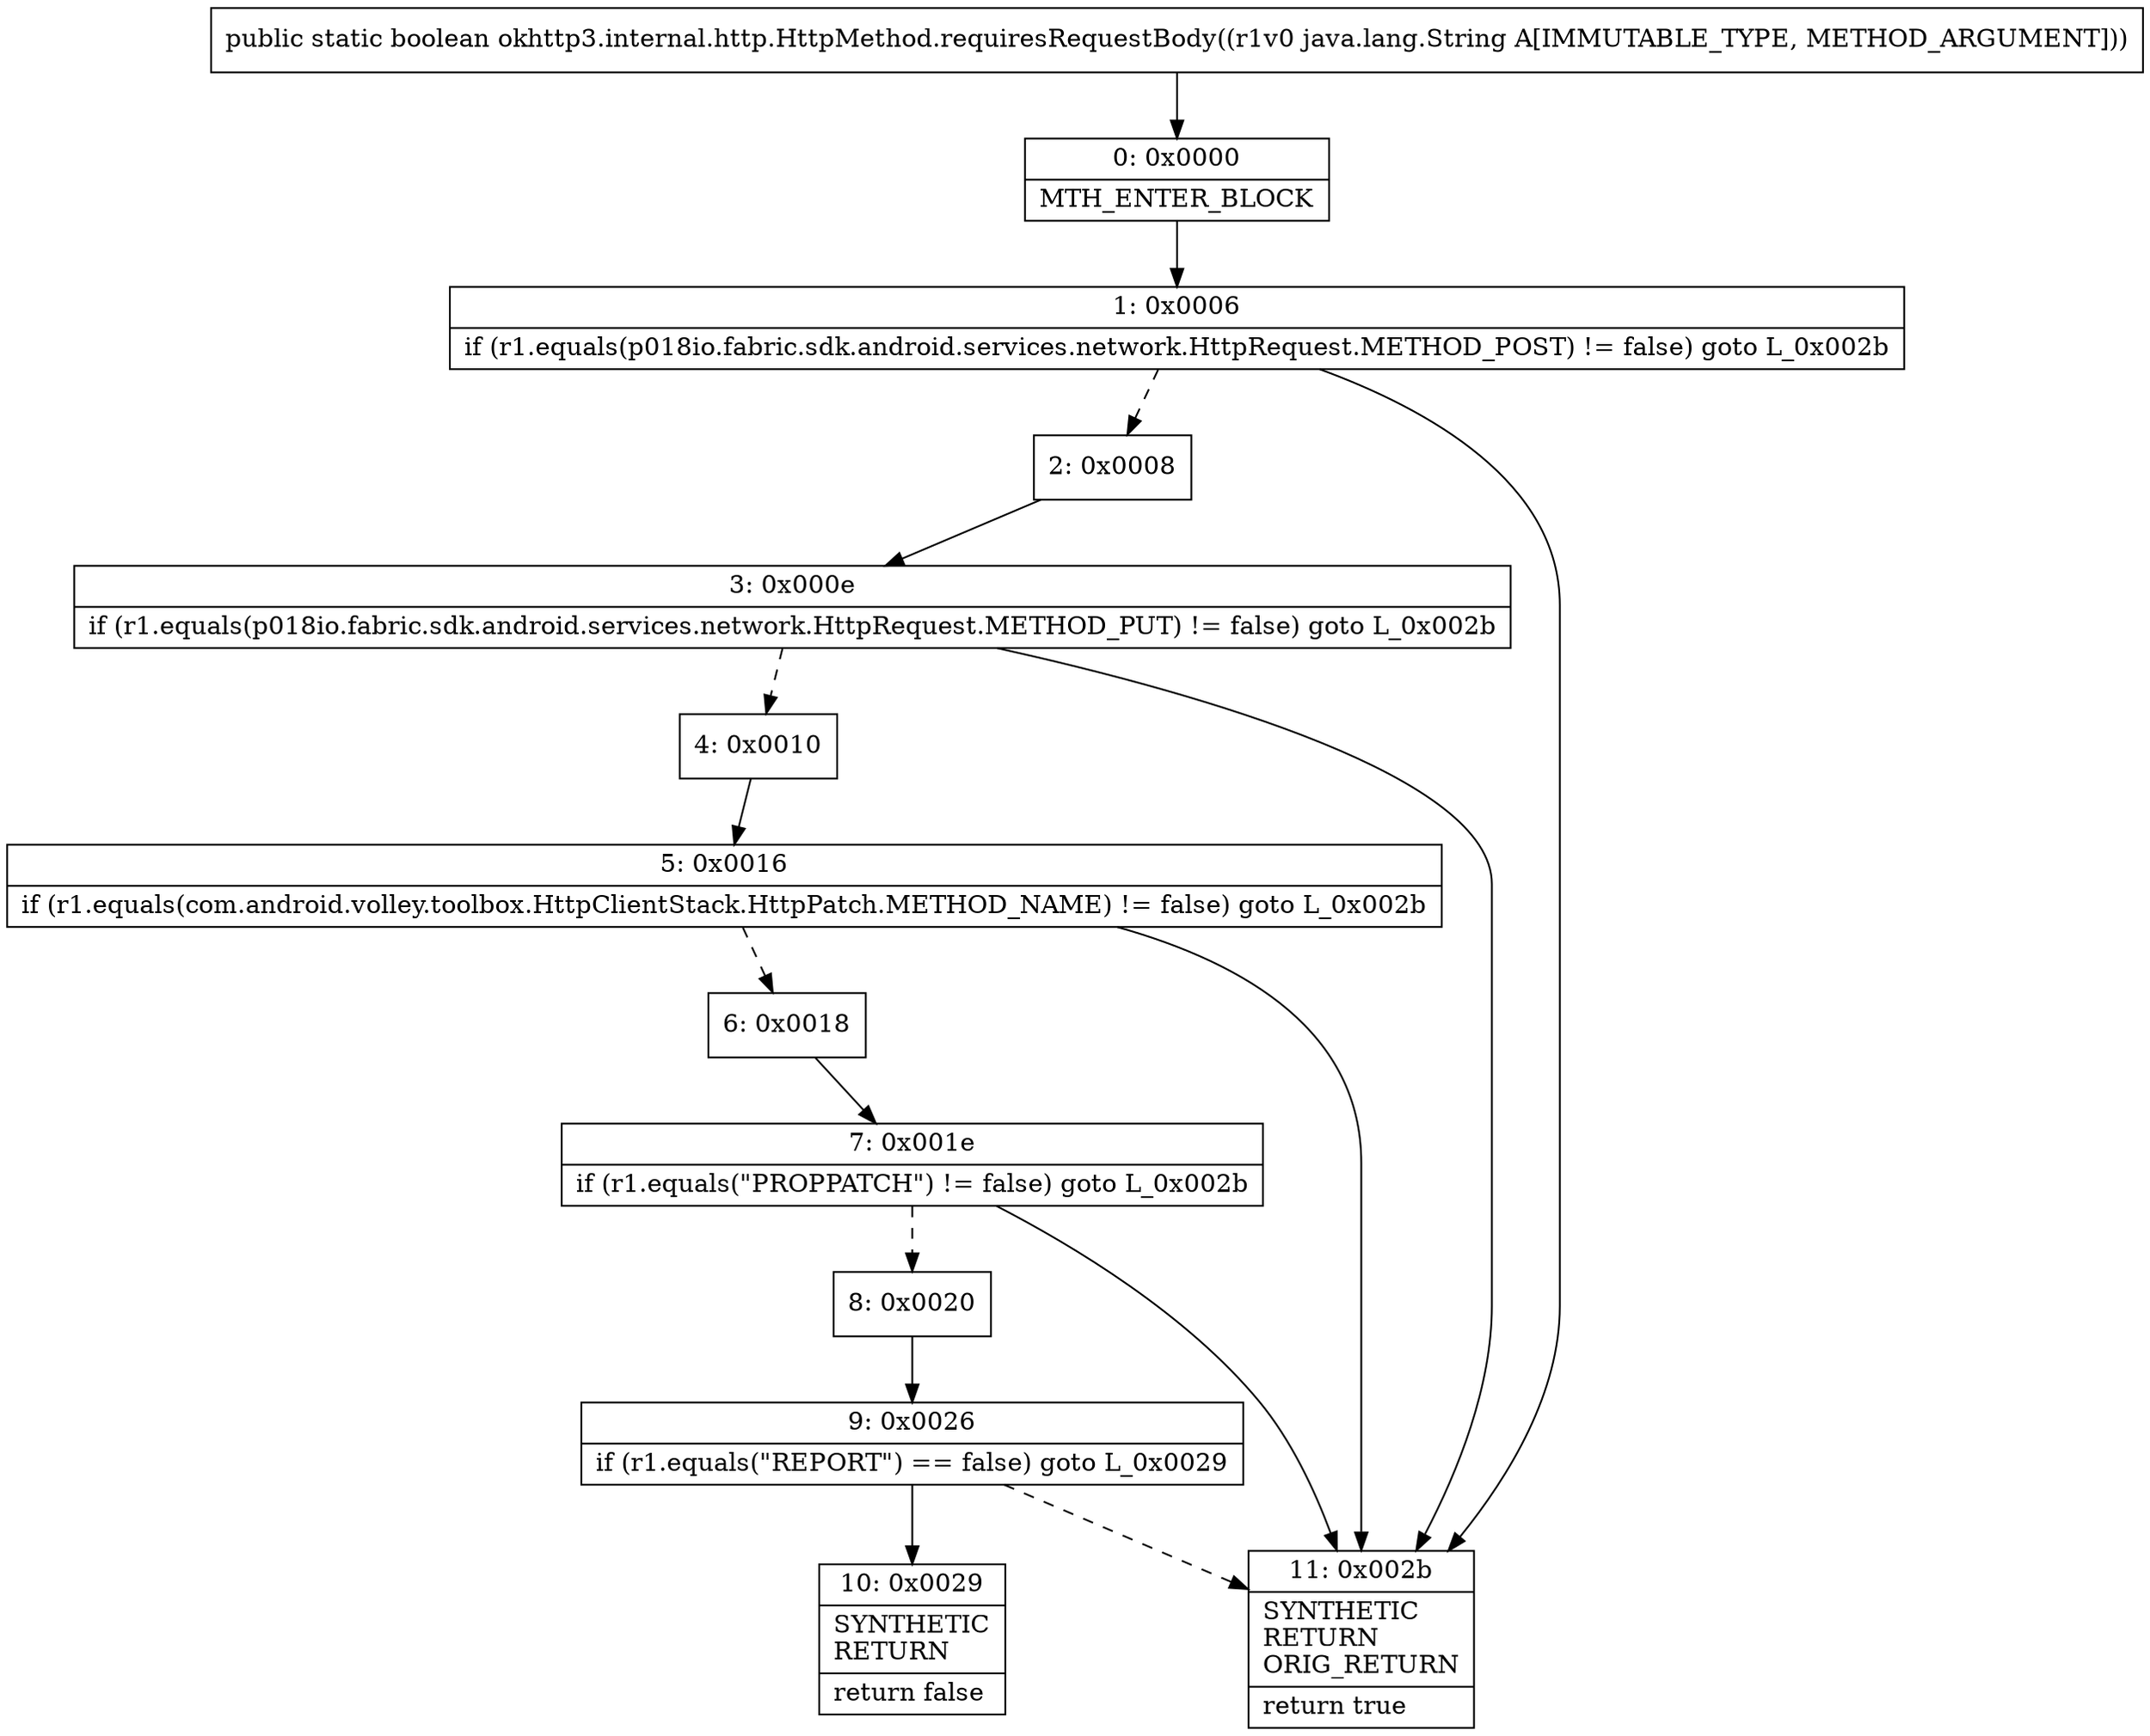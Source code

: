 digraph "CFG forokhttp3.internal.http.HttpMethod.requiresRequestBody(Ljava\/lang\/String;)Z" {
Node_0 [shape=record,label="{0\:\ 0x0000|MTH_ENTER_BLOCK\l}"];
Node_1 [shape=record,label="{1\:\ 0x0006|if (r1.equals(p018io.fabric.sdk.android.services.network.HttpRequest.METHOD_POST) != false) goto L_0x002b\l}"];
Node_2 [shape=record,label="{2\:\ 0x0008}"];
Node_3 [shape=record,label="{3\:\ 0x000e|if (r1.equals(p018io.fabric.sdk.android.services.network.HttpRequest.METHOD_PUT) != false) goto L_0x002b\l}"];
Node_4 [shape=record,label="{4\:\ 0x0010}"];
Node_5 [shape=record,label="{5\:\ 0x0016|if (r1.equals(com.android.volley.toolbox.HttpClientStack.HttpPatch.METHOD_NAME) != false) goto L_0x002b\l}"];
Node_6 [shape=record,label="{6\:\ 0x0018}"];
Node_7 [shape=record,label="{7\:\ 0x001e|if (r1.equals(\"PROPPATCH\") != false) goto L_0x002b\l}"];
Node_8 [shape=record,label="{8\:\ 0x0020}"];
Node_9 [shape=record,label="{9\:\ 0x0026|if (r1.equals(\"REPORT\") == false) goto L_0x0029\l}"];
Node_10 [shape=record,label="{10\:\ 0x0029|SYNTHETIC\lRETURN\l|return false\l}"];
Node_11 [shape=record,label="{11\:\ 0x002b|SYNTHETIC\lRETURN\lORIG_RETURN\l|return true\l}"];
MethodNode[shape=record,label="{public static boolean okhttp3.internal.http.HttpMethod.requiresRequestBody((r1v0 java.lang.String A[IMMUTABLE_TYPE, METHOD_ARGUMENT])) }"];
MethodNode -> Node_0;
Node_0 -> Node_1;
Node_1 -> Node_2[style=dashed];
Node_1 -> Node_11;
Node_2 -> Node_3;
Node_3 -> Node_4[style=dashed];
Node_3 -> Node_11;
Node_4 -> Node_5;
Node_5 -> Node_6[style=dashed];
Node_5 -> Node_11;
Node_6 -> Node_7;
Node_7 -> Node_8[style=dashed];
Node_7 -> Node_11;
Node_8 -> Node_9;
Node_9 -> Node_10;
Node_9 -> Node_11[style=dashed];
}

